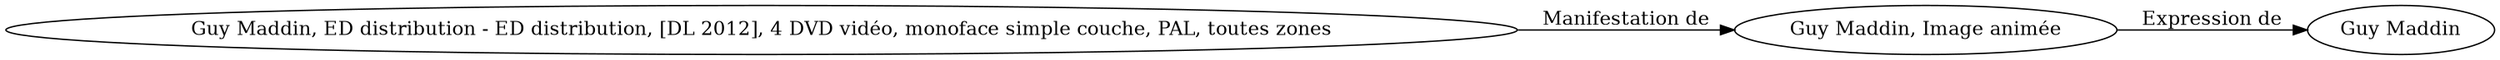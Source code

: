 // Notice UMLRM0166
digraph UMLRM0166 {
	rankdir=LR
	size="20,20"
	UMLRM0166 [label="Guy Maddin"]
	UMLRM0167 [label="Guy Maddin, Image animée"]
	UMLRM0167 -> UMLRM0166 [label="Expression de"]
	UMLRM0168 [label="Guy Maddin, ED distribution - ED distribution, [DL 2012], 4 DVD vidéo, monoface simple couche, PAL, toutes zones"]
	UMLRM0168 -> UMLRM0167 [label="Manifestation de"]
}
